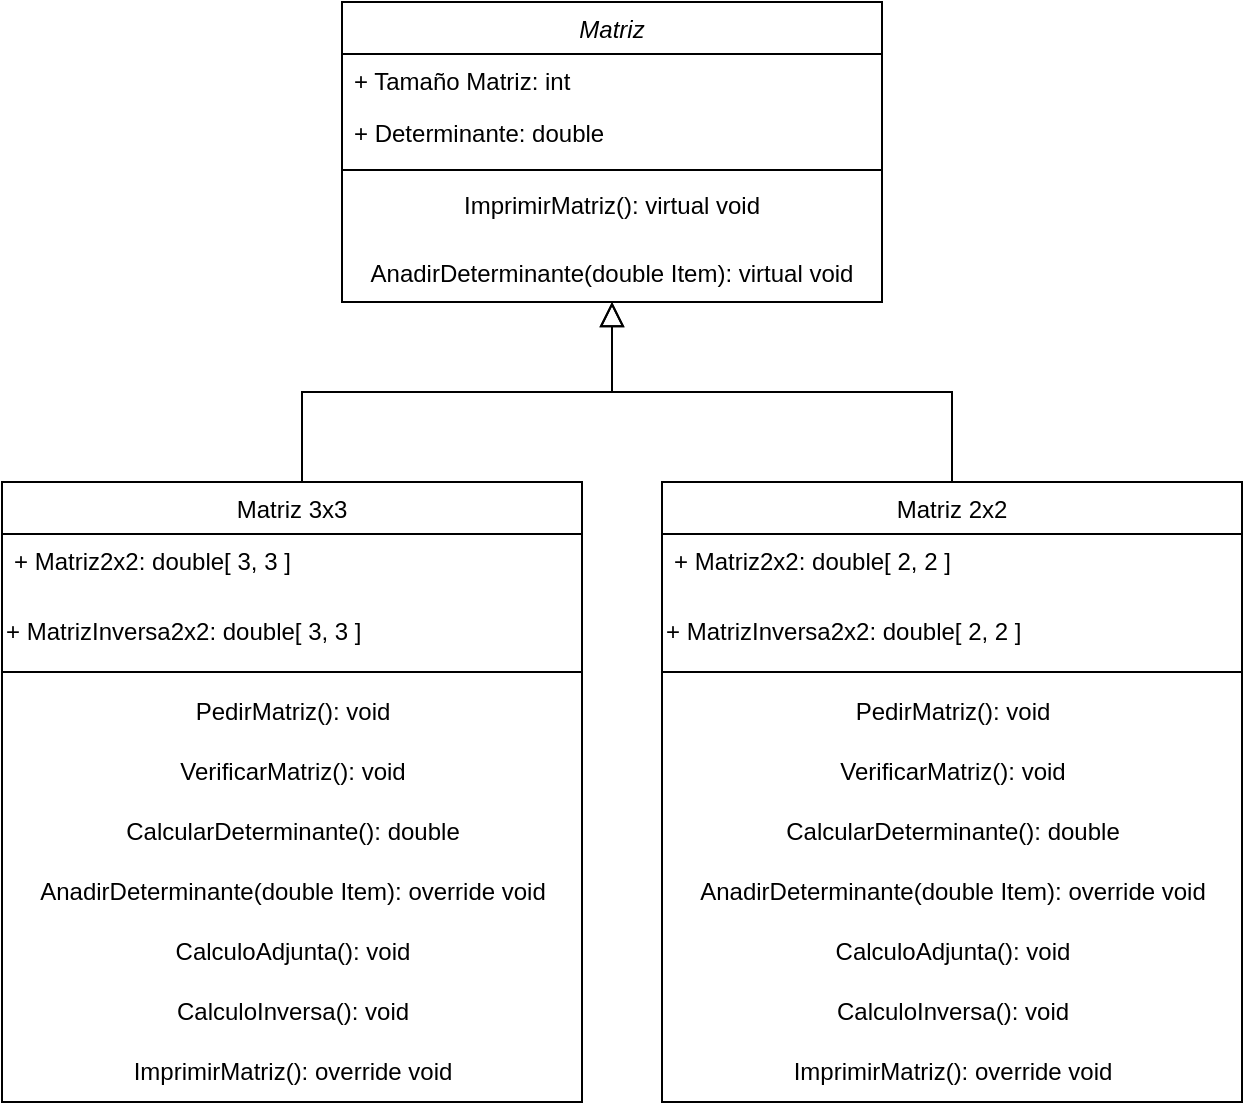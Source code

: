 <mxfile version="24.6.4" type="github">
  <diagram id="C5RBs43oDa-KdzZeNtuy" name="Page-1">
    <mxGraphModel dx="880" dy="444" grid="1" gridSize="10" guides="1" tooltips="1" connect="1" arrows="1" fold="1" page="1" pageScale="1" pageWidth="827" pageHeight="1169" math="0" shadow="0">
      <root>
        <mxCell id="WIyWlLk6GJQsqaUBKTNV-0" />
        <mxCell id="WIyWlLk6GJQsqaUBKTNV-1" parent="WIyWlLk6GJQsqaUBKTNV-0" />
        <mxCell id="zkfFHV4jXpPFQw0GAbJ--0" value="Matriz" style="swimlane;fontStyle=2;align=center;verticalAlign=top;childLayout=stackLayout;horizontal=1;startSize=26;horizontalStack=0;resizeParent=1;resizeLast=0;collapsible=1;marginBottom=0;rounded=0;shadow=0;strokeWidth=1;" parent="WIyWlLk6GJQsqaUBKTNV-1" vertex="1">
          <mxGeometry x="220" y="120" width="270" height="150" as="geometry">
            <mxRectangle x="230" y="140" width="160" height="26" as="alternateBounds" />
          </mxGeometry>
        </mxCell>
        <mxCell id="zkfFHV4jXpPFQw0GAbJ--1" value="+ Tamaño Matriz: int" style="text;align=left;verticalAlign=top;spacingLeft=4;spacingRight=4;overflow=hidden;rotatable=0;points=[[0,0.5],[1,0.5]];portConstraint=eastwest;" parent="zkfFHV4jXpPFQw0GAbJ--0" vertex="1">
          <mxGeometry y="26" width="270" height="26" as="geometry" />
        </mxCell>
        <mxCell id="zkfFHV4jXpPFQw0GAbJ--2" value="+ Determinante: double" style="text;align=left;verticalAlign=top;spacingLeft=4;spacingRight=4;overflow=hidden;rotatable=0;points=[[0,0.5],[1,0.5]];portConstraint=eastwest;rounded=0;shadow=0;html=0;" parent="zkfFHV4jXpPFQw0GAbJ--0" vertex="1">
          <mxGeometry y="52" width="270" height="28" as="geometry" />
        </mxCell>
        <mxCell id="zkfFHV4jXpPFQw0GAbJ--4" value="" style="line;html=1;strokeWidth=1;align=left;verticalAlign=middle;spacingTop=-1;spacingLeft=3;spacingRight=3;rotatable=0;labelPosition=right;points=[];portConstraint=eastwest;" parent="zkfFHV4jXpPFQw0GAbJ--0" vertex="1">
          <mxGeometry y="80" width="270" height="8" as="geometry" />
        </mxCell>
        <mxCell id="zkfFHV4jXpPFQw0GAbJ--5" value="ImprimirMatriz(): virtual void" style="text;align=center;verticalAlign=top;spacingLeft=4;spacingRight=4;overflow=hidden;rotatable=0;points=[[0,0.5],[1,0.5]];portConstraint=eastwest;" parent="zkfFHV4jXpPFQw0GAbJ--0" vertex="1">
          <mxGeometry y="88" width="270" height="32" as="geometry" />
        </mxCell>
        <mxCell id="TLaEYxm02uzQshkdqqFC-2" value="AnadirDeterminante(double Item): virtual void" style="text;align=center;verticalAlign=middle;resizable=0;points=[];autosize=1;strokeColor=none;fillColor=none;" vertex="1" parent="zkfFHV4jXpPFQw0GAbJ--0">
          <mxGeometry y="120" width="270" height="30" as="geometry" />
        </mxCell>
        <mxCell id="zkfFHV4jXpPFQw0GAbJ--12" value="" style="endArrow=block;endSize=10;endFill=0;shadow=0;strokeWidth=1;rounded=0;curved=0;edgeStyle=elbowEdgeStyle;elbow=vertical;" parent="WIyWlLk6GJQsqaUBKTNV-1" target="zkfFHV4jXpPFQw0GAbJ--0" edge="1">
          <mxGeometry width="160" relative="1" as="geometry">
            <mxPoint x="200" y="360" as="sourcePoint" />
            <mxPoint x="200" y="203" as="targetPoint" />
          </mxGeometry>
        </mxCell>
        <mxCell id="zkfFHV4jXpPFQw0GAbJ--13" value="Matriz 2x2" style="swimlane;fontStyle=0;align=center;verticalAlign=top;childLayout=stackLayout;horizontal=1;startSize=26;horizontalStack=0;resizeParent=1;resizeLast=0;collapsible=1;marginBottom=0;rounded=0;shadow=0;strokeWidth=1;" parent="WIyWlLk6GJQsqaUBKTNV-1" vertex="1">
          <mxGeometry x="380" y="360" width="290" height="310" as="geometry">
            <mxRectangle x="340" y="380" width="170" height="26" as="alternateBounds" />
          </mxGeometry>
        </mxCell>
        <mxCell id="zkfFHV4jXpPFQw0GAbJ--14" value="+ Matriz2x2: double[ 2, 2 ]" style="text;align=left;verticalAlign=top;spacingLeft=4;spacingRight=4;overflow=hidden;rotatable=0;points=[[0,0.5],[1,0.5]];portConstraint=eastwest;" parent="zkfFHV4jXpPFQw0GAbJ--13" vertex="1">
          <mxGeometry y="26" width="290" height="34" as="geometry" />
        </mxCell>
        <mxCell id="TLaEYxm02uzQshkdqqFC-12" value="+ MatrizInversa2x2: double[ 2, 2 ]" style="text;html=1;align=left;verticalAlign=middle;resizable=0;points=[];autosize=1;strokeColor=none;fillColor=none;" vertex="1" parent="zkfFHV4jXpPFQw0GAbJ--13">
          <mxGeometry y="60" width="290" height="30" as="geometry" />
        </mxCell>
        <mxCell id="zkfFHV4jXpPFQw0GAbJ--15" value="" style="line;html=1;strokeWidth=1;align=left;verticalAlign=middle;spacingTop=-1;spacingLeft=3;spacingRight=3;rotatable=0;labelPosition=right;points=[];portConstraint=eastwest;" parent="zkfFHV4jXpPFQw0GAbJ--13" vertex="1">
          <mxGeometry y="90" width="290" height="10" as="geometry" />
        </mxCell>
        <mxCell id="TLaEYxm02uzQshkdqqFC-26" value="PedirMatriz(): void" style="text;html=1;align=center;verticalAlign=middle;resizable=0;points=[];autosize=1;strokeColor=none;fillColor=none;" vertex="1" parent="zkfFHV4jXpPFQw0GAbJ--13">
          <mxGeometry y="100" width="290" height="30" as="geometry" />
        </mxCell>
        <mxCell id="TLaEYxm02uzQshkdqqFC-22" value="VerificarMatriz(): void" style="text;html=1;align=center;verticalAlign=middle;resizable=0;points=[];autosize=1;strokeColor=none;fillColor=none;" vertex="1" parent="zkfFHV4jXpPFQw0GAbJ--13">
          <mxGeometry y="130" width="290" height="30" as="geometry" />
        </mxCell>
        <mxCell id="TLaEYxm02uzQshkdqqFC-19" value="CalcularDeterminante(): double" style="text;html=1;align=center;verticalAlign=middle;resizable=0;points=[];autosize=1;strokeColor=none;fillColor=none;" vertex="1" parent="zkfFHV4jXpPFQw0GAbJ--13">
          <mxGeometry y="160" width="290" height="30" as="geometry" />
        </mxCell>
        <mxCell id="TLaEYxm02uzQshkdqqFC-24" value="AnadirDeterminante(double Item): override void" style="text;html=1;align=center;verticalAlign=middle;resizable=0;points=[];autosize=1;strokeColor=none;fillColor=none;" vertex="1" parent="zkfFHV4jXpPFQw0GAbJ--13">
          <mxGeometry y="190" width="290" height="30" as="geometry" />
        </mxCell>
        <mxCell id="TLaEYxm02uzQshkdqqFC-25" value="CalculoAdjunta(): void" style="text;html=1;align=center;verticalAlign=middle;resizable=0;points=[];autosize=1;strokeColor=none;fillColor=none;" vertex="1" parent="zkfFHV4jXpPFQw0GAbJ--13">
          <mxGeometry y="220" width="290" height="30" as="geometry" />
        </mxCell>
        <mxCell id="TLaEYxm02uzQshkdqqFC-23" value="CalculoInversa(): void" style="text;html=1;align=center;verticalAlign=middle;resizable=0;points=[];autosize=1;strokeColor=none;fillColor=none;" vertex="1" parent="zkfFHV4jXpPFQw0GAbJ--13">
          <mxGeometry y="250" width="290" height="30" as="geometry" />
        </mxCell>
        <mxCell id="TLaEYxm02uzQshkdqqFC-21" value="ImprimirMatriz(): override void" style="text;html=1;align=center;verticalAlign=middle;resizable=0;points=[];autosize=1;strokeColor=none;fillColor=none;" vertex="1" parent="zkfFHV4jXpPFQw0GAbJ--13">
          <mxGeometry y="280" width="290" height="30" as="geometry" />
        </mxCell>
        <mxCell id="zkfFHV4jXpPFQw0GAbJ--16" value="" style="endArrow=block;endSize=10;endFill=0;shadow=0;strokeWidth=1;rounded=0;curved=0;edgeStyle=elbowEdgeStyle;elbow=vertical;" parent="WIyWlLk6GJQsqaUBKTNV-1" source="zkfFHV4jXpPFQw0GAbJ--13" target="zkfFHV4jXpPFQw0GAbJ--0" edge="1">
          <mxGeometry width="160" relative="1" as="geometry">
            <mxPoint x="210" y="373" as="sourcePoint" />
            <mxPoint x="310" y="271" as="targetPoint" />
          </mxGeometry>
        </mxCell>
        <mxCell id="TLaEYxm02uzQshkdqqFC-27" value="Matriz 3x3" style="swimlane;fontStyle=0;align=center;verticalAlign=top;childLayout=stackLayout;horizontal=1;startSize=26;horizontalStack=0;resizeParent=1;resizeLast=0;collapsible=1;marginBottom=0;rounded=0;shadow=0;strokeWidth=1;" vertex="1" parent="WIyWlLk6GJQsqaUBKTNV-1">
          <mxGeometry x="50" y="360" width="290" height="310" as="geometry">
            <mxRectangle x="340" y="380" width="170" height="26" as="alternateBounds" />
          </mxGeometry>
        </mxCell>
        <mxCell id="TLaEYxm02uzQshkdqqFC-28" value="+ Matriz2x2: double[ 3, 3 ]" style="text;align=left;verticalAlign=top;spacingLeft=4;spacingRight=4;overflow=hidden;rotatable=0;points=[[0,0.5],[1,0.5]];portConstraint=eastwest;" vertex="1" parent="TLaEYxm02uzQshkdqqFC-27">
          <mxGeometry y="26" width="290" height="34" as="geometry" />
        </mxCell>
        <mxCell id="TLaEYxm02uzQshkdqqFC-29" value="+ MatrizInversa2x2: double[ 3, 3 ]" style="text;html=1;align=left;verticalAlign=middle;resizable=0;points=[];autosize=1;strokeColor=none;fillColor=none;" vertex="1" parent="TLaEYxm02uzQshkdqqFC-27">
          <mxGeometry y="60" width="290" height="30" as="geometry" />
        </mxCell>
        <mxCell id="TLaEYxm02uzQshkdqqFC-30" value="" style="line;html=1;strokeWidth=1;align=left;verticalAlign=middle;spacingTop=-1;spacingLeft=3;spacingRight=3;rotatable=0;labelPosition=right;points=[];portConstraint=eastwest;" vertex="1" parent="TLaEYxm02uzQshkdqqFC-27">
          <mxGeometry y="90" width="290" height="10" as="geometry" />
        </mxCell>
        <mxCell id="TLaEYxm02uzQshkdqqFC-31" value="PedirMatriz(): void" style="text;html=1;align=center;verticalAlign=middle;resizable=0;points=[];autosize=1;strokeColor=none;fillColor=none;" vertex="1" parent="TLaEYxm02uzQshkdqqFC-27">
          <mxGeometry y="100" width="290" height="30" as="geometry" />
        </mxCell>
        <mxCell id="TLaEYxm02uzQshkdqqFC-32" value="VerificarMatriz(): void" style="text;html=1;align=center;verticalAlign=middle;resizable=0;points=[];autosize=1;strokeColor=none;fillColor=none;" vertex="1" parent="TLaEYxm02uzQshkdqqFC-27">
          <mxGeometry y="130" width="290" height="30" as="geometry" />
        </mxCell>
        <mxCell id="TLaEYxm02uzQshkdqqFC-33" value="CalcularDeterminante(): double" style="text;html=1;align=center;verticalAlign=middle;resizable=0;points=[];autosize=1;strokeColor=none;fillColor=none;" vertex="1" parent="TLaEYxm02uzQshkdqqFC-27">
          <mxGeometry y="160" width="290" height="30" as="geometry" />
        </mxCell>
        <mxCell id="TLaEYxm02uzQshkdqqFC-34" value="AnadirDeterminante(double Item): override void" style="text;html=1;align=center;verticalAlign=middle;resizable=0;points=[];autosize=1;strokeColor=none;fillColor=none;" vertex="1" parent="TLaEYxm02uzQshkdqqFC-27">
          <mxGeometry y="190" width="290" height="30" as="geometry" />
        </mxCell>
        <mxCell id="TLaEYxm02uzQshkdqqFC-35" value="CalculoAdjunta(): void" style="text;html=1;align=center;verticalAlign=middle;resizable=0;points=[];autosize=1;strokeColor=none;fillColor=none;" vertex="1" parent="TLaEYxm02uzQshkdqqFC-27">
          <mxGeometry y="220" width="290" height="30" as="geometry" />
        </mxCell>
        <mxCell id="TLaEYxm02uzQshkdqqFC-36" value="CalculoInversa(): void" style="text;html=1;align=center;verticalAlign=middle;resizable=0;points=[];autosize=1;strokeColor=none;fillColor=none;" vertex="1" parent="TLaEYxm02uzQshkdqqFC-27">
          <mxGeometry y="250" width="290" height="30" as="geometry" />
        </mxCell>
        <mxCell id="TLaEYxm02uzQshkdqqFC-37" value="ImprimirMatriz(): override void" style="text;html=1;align=center;verticalAlign=middle;resizable=0;points=[];autosize=1;strokeColor=none;fillColor=none;" vertex="1" parent="TLaEYxm02uzQshkdqqFC-27">
          <mxGeometry y="280" width="290" height="30" as="geometry" />
        </mxCell>
      </root>
    </mxGraphModel>
  </diagram>
</mxfile>
